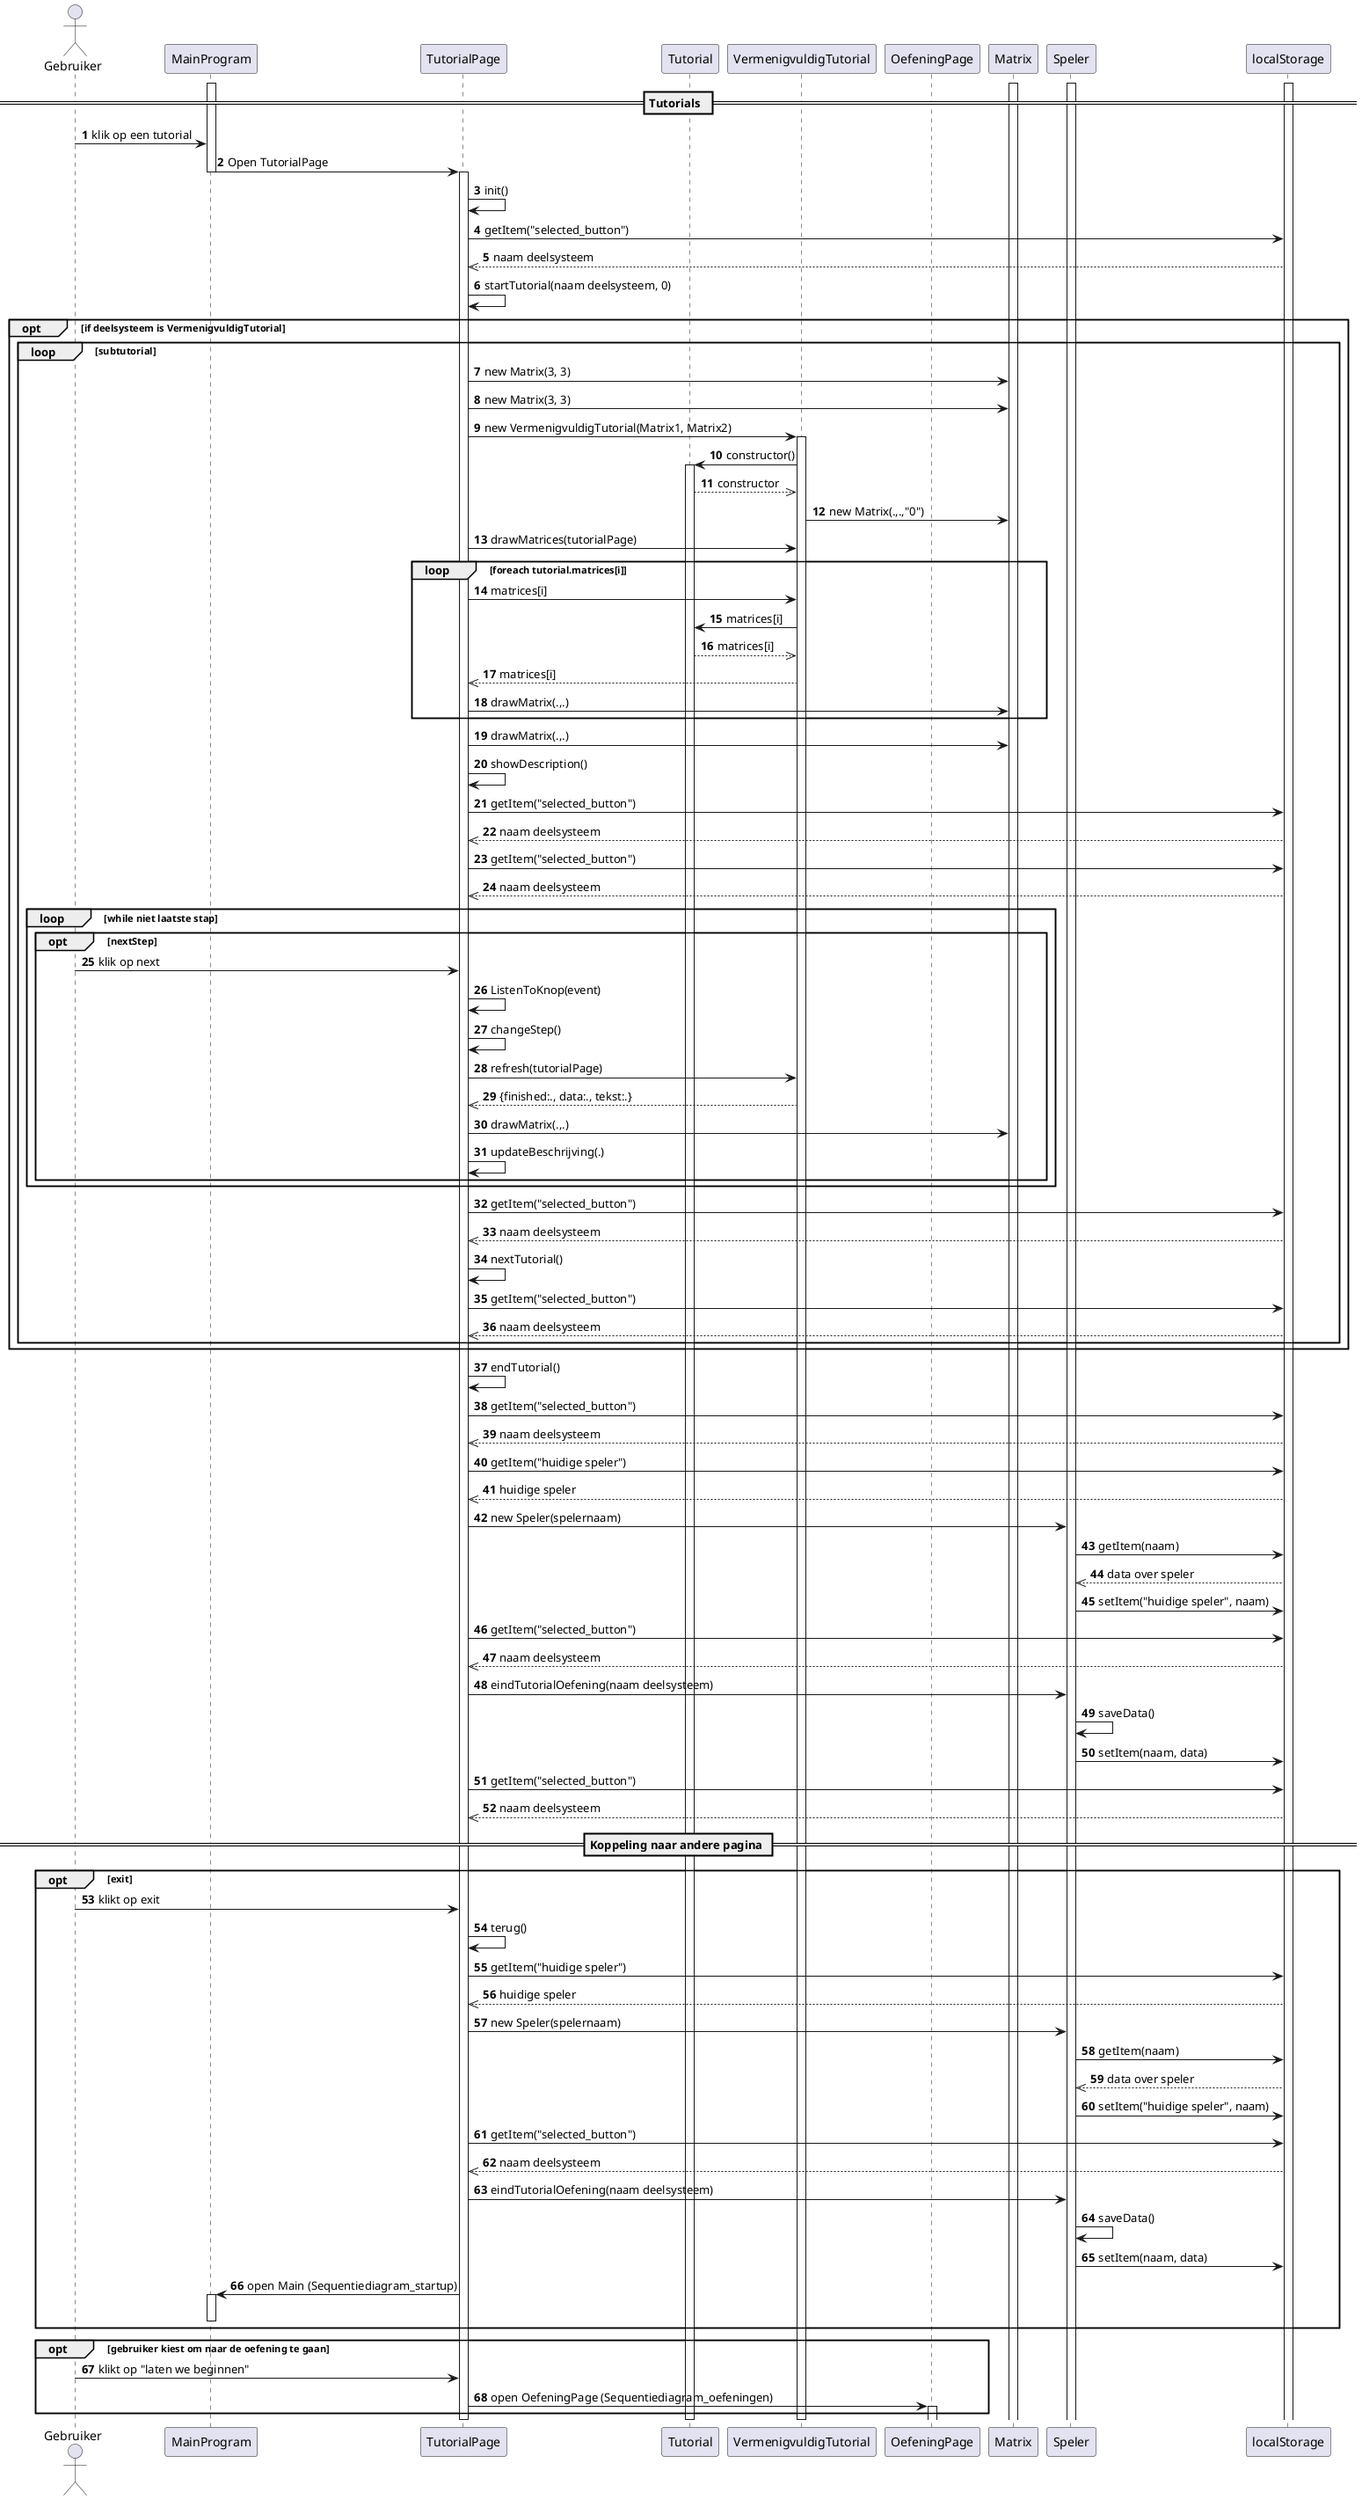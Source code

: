 @startuml
autonumber

actor Gebruiker
participant MainProgram
participant TutorialPage
participant Tutorial
participant VermenigvuldigTutorial
participant OefeningPage
participant Matrix
participant Speler
participant localStorage

activate MainProgram
activate Matrix
activate Speler
activate localStorage


== Tutorials  ==
Gebruiker -> MainProgram: klik op een tutorial
MainProgram -> TutorialPage: Open TutorialPage
deactivate MainProgram
activate TutorialPage

TutorialPage -> TutorialPage: init()

TutorialPage -> localStorage: getItem("selected_button")
    localStorage -->> TutorialPage: naam deelsysteem

TutorialPage -> TutorialPage: startTutorial(naam deelsysteem, 0)
    opt  if deelsysteem is VermenigvuldigTutorial
            loop subtutorial
                TutorialPage -> Matrix: new Matrix(3, 3)
                TutorialPage -> Matrix: new Matrix(3, 3)

                TutorialPage -> VermenigvuldigTutorial: new VermenigvuldigTutorial(Matrix1, Matrix2)
                    activate VermenigvuldigTutorial
                    VermenigvuldigTutorial -> Tutorial: constructor()
                        activate Tutorial
                        Tutorial -->> VermenigvuldigTutorial: constructor
                    VermenigvuldigTutorial -> Matrix: new Matrix(.,.,"0")

                TutorialPage -> VermenigvuldigTutorial: drawMatrices(tutorialPage)

                loop foreach tutorial.matrices[i]
                        TutorialPage -> VermenigvuldigTutorial: matrices[i]
                        VermenigvuldigTutorial -> Tutorial: matrices[i]
                        Tutorial -->> VermenigvuldigTutorial: matrices[i]
                        VermenigvuldigTutorial -->> TutorialPage: matrices[i]

                        TutorialPage -> Matrix: drawMatrix(.,.)
                end
                TutorialPage -> Matrix: drawMatrix(.,.)


                TutorialPage -> TutorialPage: showDescription()
                    TutorialPage -> localStorage: getItem("selected_button")
                        localStorage -->> TutorialPage: naam deelsysteem
                    TutorialPage -> localStorage: getItem("selected_button")
                        localStorage -->> TutorialPage: naam deelsysteem

                loop while niet laatste stap
                    opt nextStep
                        Gebruiker -> TutorialPage: klik op next
                        TutorialPage -> TutorialPage: ListenToKnop(event)
                            TutorialPage -> TutorialPage: changeStep()
                                TutorialPage -> VermenigvuldigTutorial: refresh(tutorialPage)
                                    VermenigvuldigTutorial -->> TutorialPage: {finished:., data:., tekst:.}
                                TutorialPage -> Matrix: drawMatrix(.,.)
                                TutorialPage -> TutorialPage: updateBeschrijving(.)
                    end

                end

                TutorialPage -> localStorage: getItem("selected_button")
                    localStorage -->> TutorialPage: naam deelsysteem

                TutorialPage -> TutorialPage: nextTutorial()
                    TutorialPage -> localStorage: getItem("selected_button")
                        localStorage -->> TutorialPage: naam deelsysteem
            end
    end

TutorialPage -> TutorialPage: endTutorial()
    TutorialPage -> localStorage: getItem("selected_button")
        localStorage -->> TutorialPage: naam deelsysteem

    TutorialPage -> localStorage: getItem("huidige speler")
        localStorage -->> TutorialPage: huidige speler

    TutorialPage -> Speler: new Speler(spelernaam)
        Speler -> localStorage: getItem(naam)
            localStorage -->> Speler: data over speler
        Speler -> localStorage: setItem("huidige speler", naam)

    TutorialPage -> localStorage: getItem("selected_button")
        localStorage -->> TutorialPage: naam deelsysteem

    TutorialPage -> Speler: eindTutorialOefening(naam deelsysteem)
        Speler -> Speler: saveData()
            Speler -> localStorage: setItem(naam, data)

    TutorialPage -> localStorage: getItem("selected_button")
        localStorage -->> TutorialPage: naam deelsysteem

== Koppeling naar andere pagina ==

opt exit
   Gebruiker -> TutorialPage: klikt op exit
   TutorialPage -> TutorialPage: terug()
       TutorialPage -> localStorage: getItem("huidige speler")
           localStorage -->> TutorialPage: huidige speler

       TutorialPage -> Speler: new Speler(spelernaam)
           Speler -> localStorage: getItem(naam)
               localStorage -->> Speler: data over speler
           Speler -> localStorage: setItem("huidige speler", naam)

       TutorialPage -> localStorage: getItem("selected_button")
           localStorage -->> TutorialPage: naam deelsysteem

       TutorialPage -> Speler: eindTutorialOefening(naam deelsysteem)
           Speler -> Speler: saveData()
               Speler -> localStorage: setItem(naam, data)

       TutorialPage -> MainProgram: open Main (Sequentiediagram_startup)
       activate MainProgram
       deactivate MainProgram
end

opt gebruiker kiest om naar de oefening te gaan
    Gebruiker -> TutorialPage: klikt op "laten we beginnen"
    TutorialPage -> OefeningPage: open OefeningPage (Sequentiediagram_oefeningen)
    activate OefeningPage
end

deactivate MainProgram
deactivate TutorialPage
deactivate Tutorial
deactivate VermenigvuldigTutorial




@enduml
